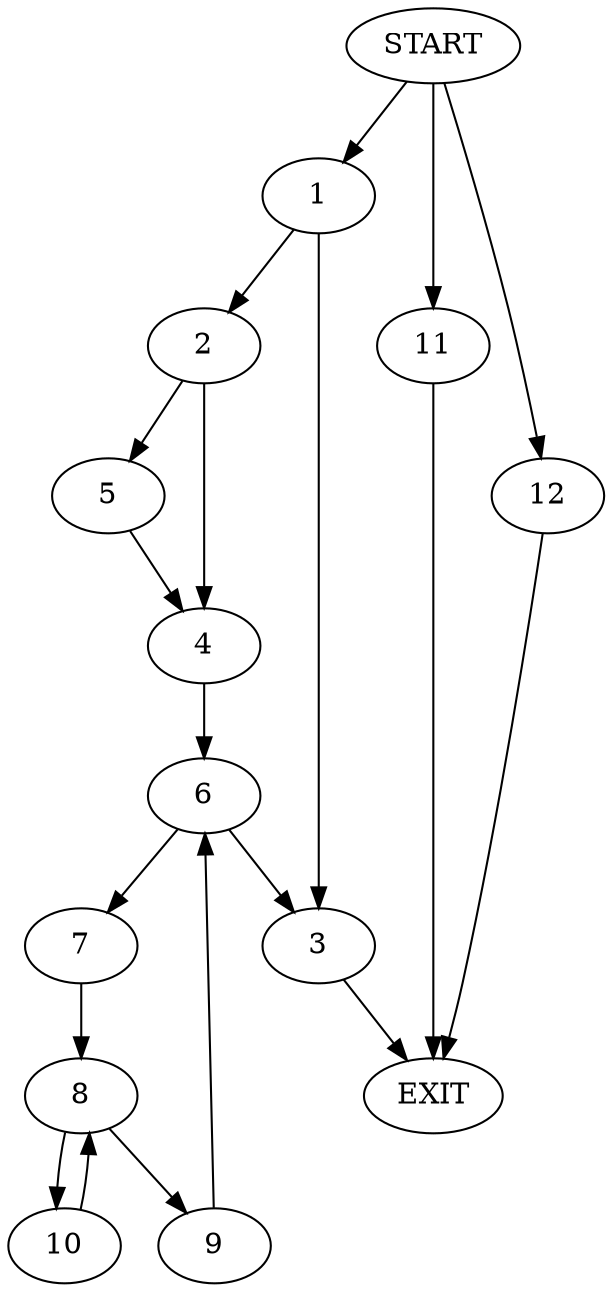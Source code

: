 digraph {
0 [label="START"]
13 [label="EXIT"]
0 -> 1
1 -> 2
1 -> 3
3 -> 13
2 -> 4
2 -> 5
4 -> 6
5 -> 4
6 -> 7
6 -> 3
7 -> 8
8 -> 9
8 -> 10
9 -> 6
10 -> 8
0 -> 11
11 -> 13
0 -> 12
12 -> 13
}
